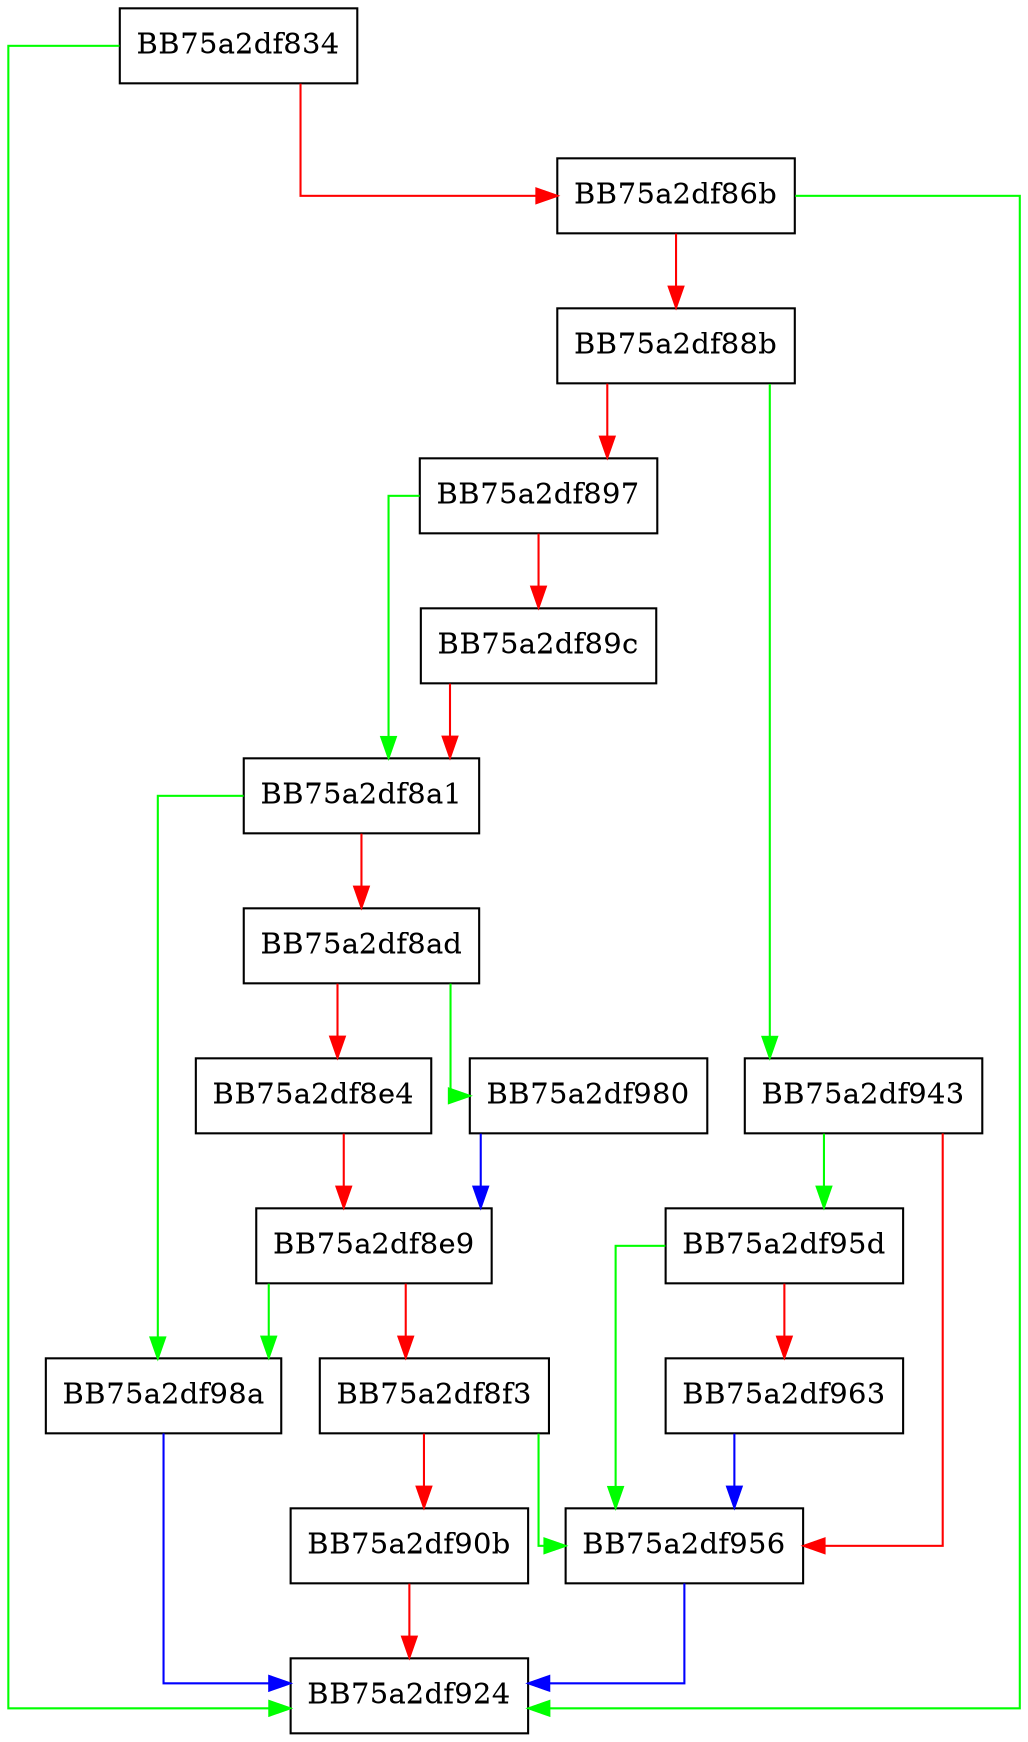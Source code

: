 digraph FindFirst {
  node [shape="box"];
  graph [splines=ortho];
  BB75a2df834 -> BB75a2df924 [color="green"];
  BB75a2df834 -> BB75a2df86b [color="red"];
  BB75a2df86b -> BB75a2df924 [color="green"];
  BB75a2df86b -> BB75a2df88b [color="red"];
  BB75a2df88b -> BB75a2df943 [color="green"];
  BB75a2df88b -> BB75a2df897 [color="red"];
  BB75a2df897 -> BB75a2df8a1 [color="green"];
  BB75a2df897 -> BB75a2df89c [color="red"];
  BB75a2df89c -> BB75a2df8a1 [color="red"];
  BB75a2df8a1 -> BB75a2df98a [color="green"];
  BB75a2df8a1 -> BB75a2df8ad [color="red"];
  BB75a2df8ad -> BB75a2df980 [color="green"];
  BB75a2df8ad -> BB75a2df8e4 [color="red"];
  BB75a2df8e4 -> BB75a2df8e9 [color="red"];
  BB75a2df8e9 -> BB75a2df98a [color="green"];
  BB75a2df8e9 -> BB75a2df8f3 [color="red"];
  BB75a2df8f3 -> BB75a2df956 [color="green"];
  BB75a2df8f3 -> BB75a2df90b [color="red"];
  BB75a2df90b -> BB75a2df924 [color="red"];
  BB75a2df943 -> BB75a2df95d [color="green"];
  BB75a2df943 -> BB75a2df956 [color="red"];
  BB75a2df956 -> BB75a2df924 [color="blue"];
  BB75a2df95d -> BB75a2df956 [color="green"];
  BB75a2df95d -> BB75a2df963 [color="red"];
  BB75a2df963 -> BB75a2df956 [color="blue"];
  BB75a2df980 -> BB75a2df8e9 [color="blue"];
  BB75a2df98a -> BB75a2df924 [color="blue"];
}